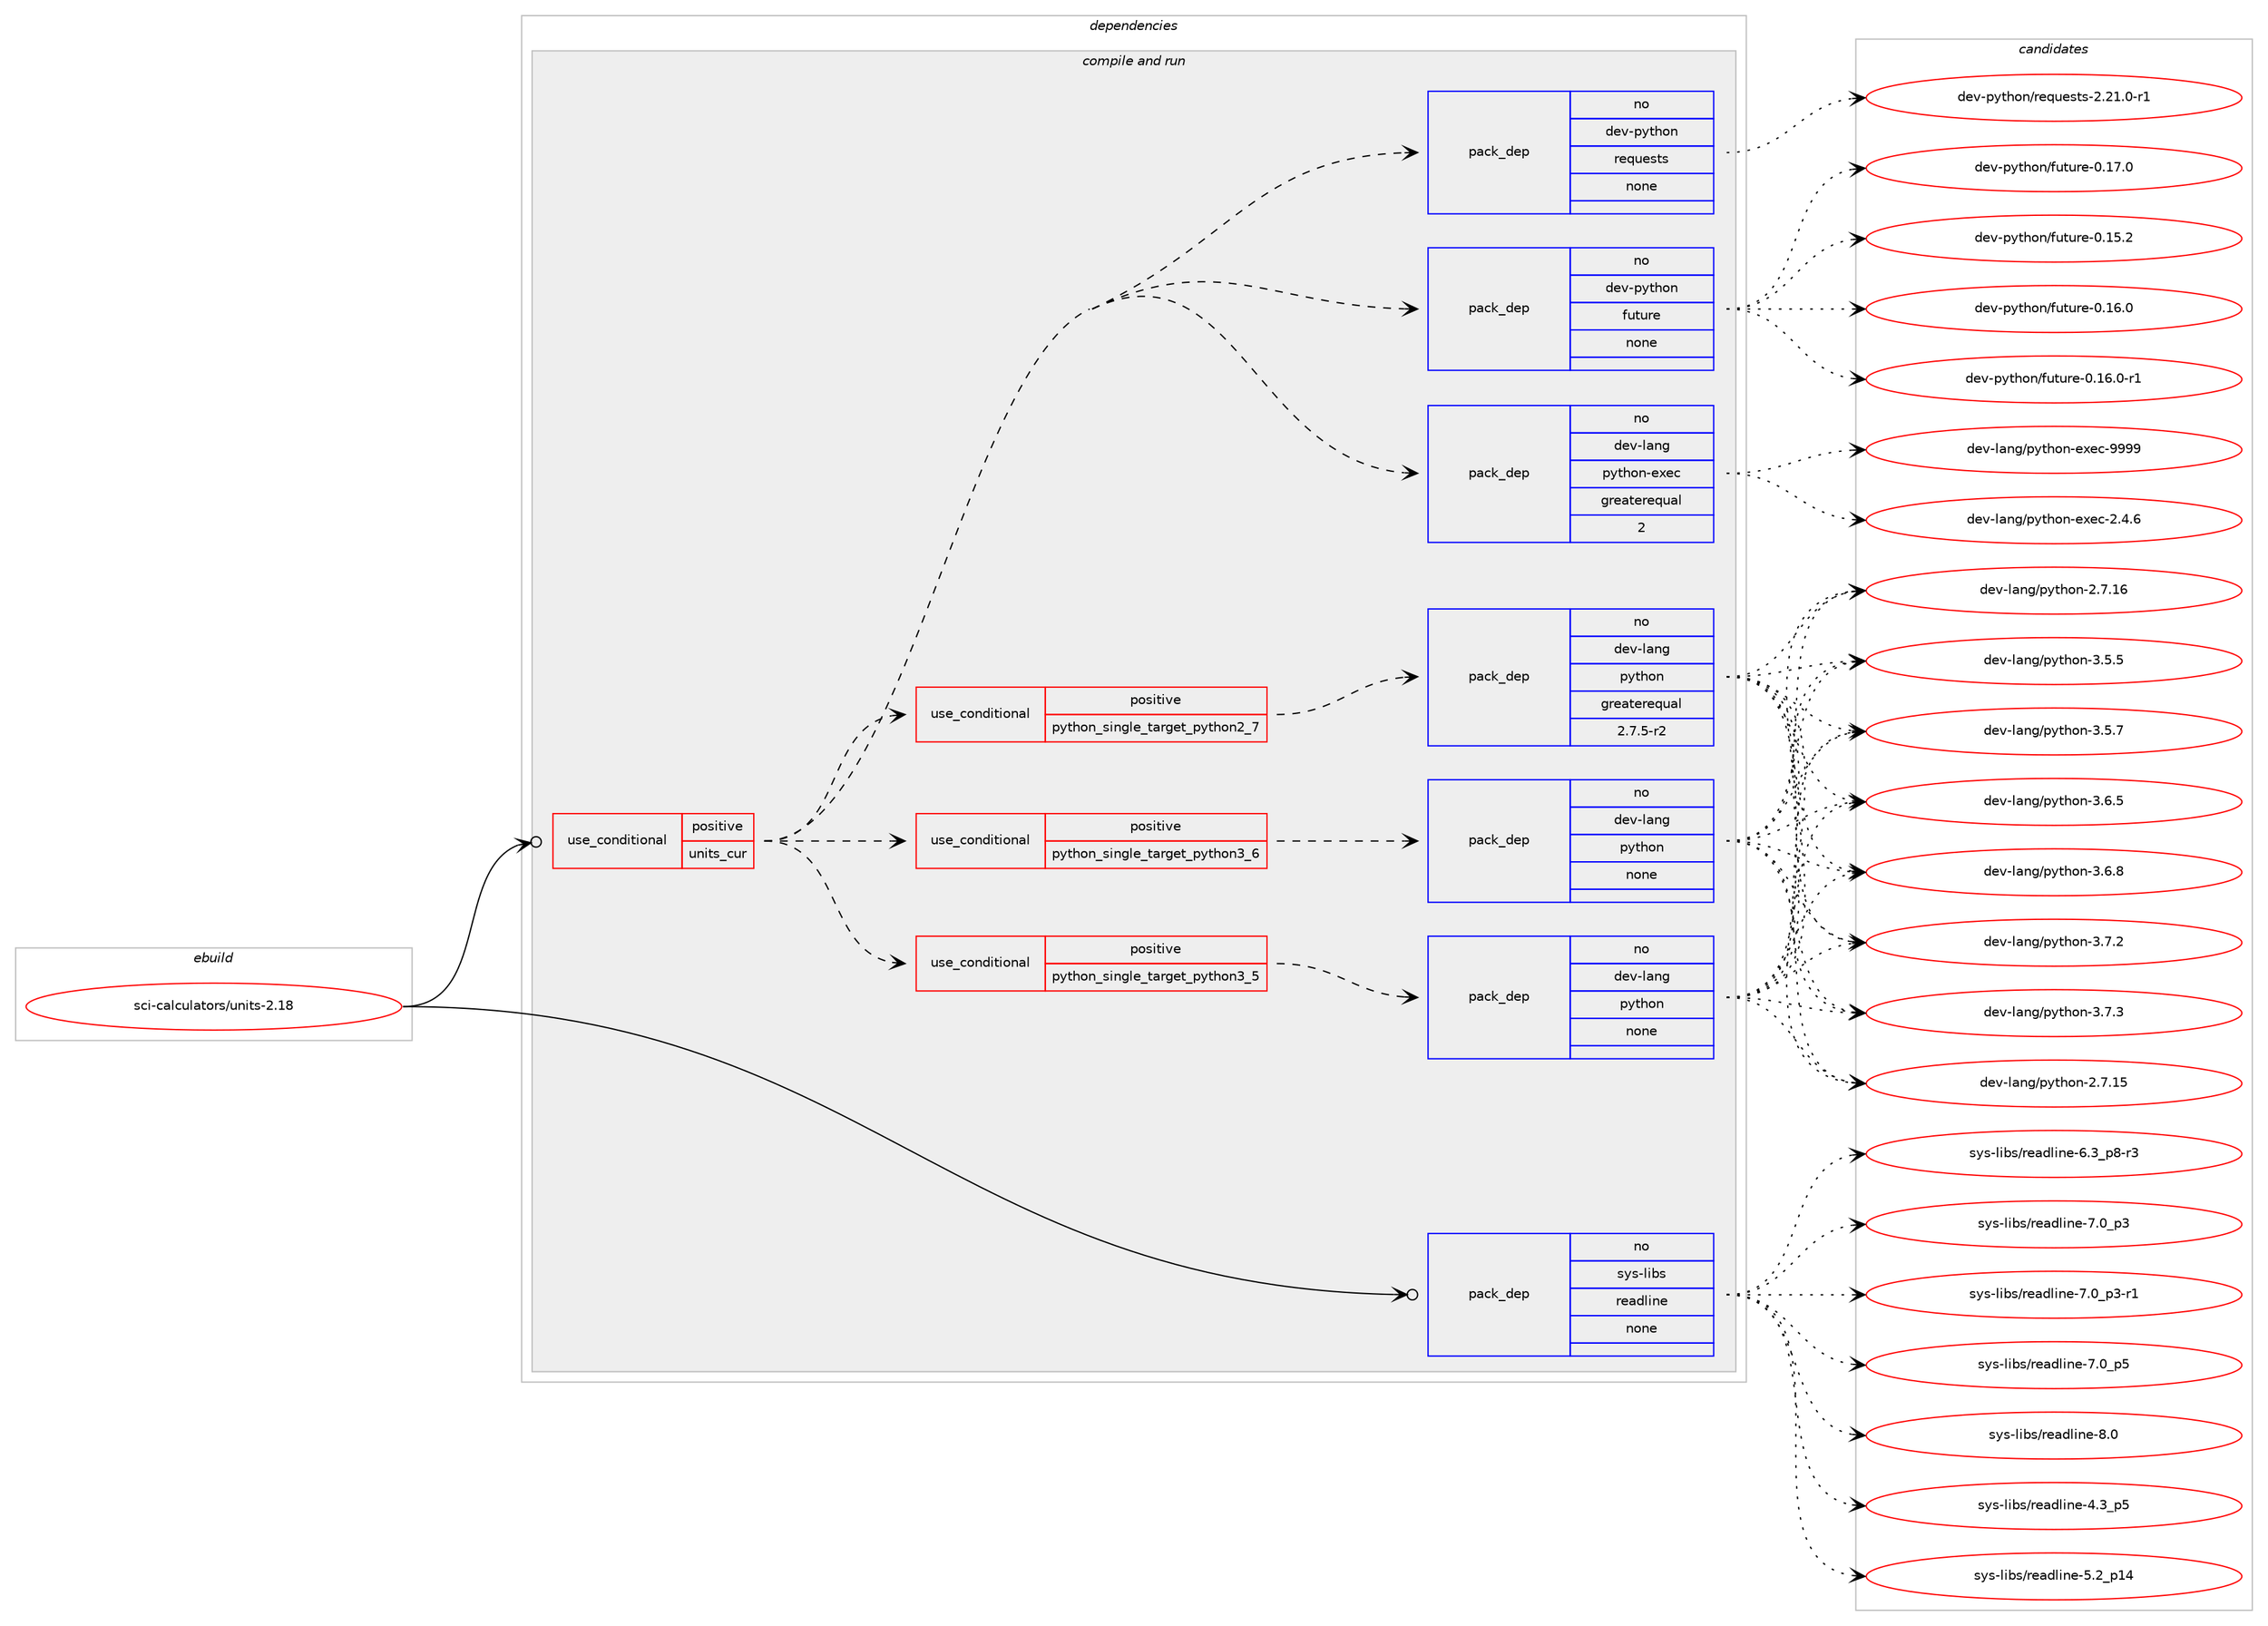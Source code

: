 digraph prolog {

# *************
# Graph options
# *************

newrank=true;
concentrate=true;
compound=true;
graph [rankdir=LR,fontname=Helvetica,fontsize=10,ranksep=1.5];#, ranksep=2.5, nodesep=0.2];
edge  [arrowhead=vee];
node  [fontname=Helvetica,fontsize=10];

# **********
# The ebuild
# **********

subgraph cluster_leftcol {
color=gray;
rank=same;
label=<<i>ebuild</i>>;
id [label="sci-calculators/units-2.18", color=red, width=4, href="../sci-calculators/units-2.18.svg"];
}

# ****************
# The dependencies
# ****************

subgraph cluster_midcol {
color=gray;
label=<<i>dependencies</i>>;
subgraph cluster_compile {
fillcolor="#eeeeee";
style=filled;
label=<<i>compile</i>>;
}
subgraph cluster_compileandrun {
fillcolor="#eeeeee";
style=filled;
label=<<i>compile and run</i>>;
subgraph cond1257 {
dependency4936 [label=<<TABLE BORDER="0" CELLBORDER="1" CELLSPACING="0" CELLPADDING="4"><TR><TD ROWSPAN="3" CELLPADDING="10">use_conditional</TD></TR><TR><TD>positive</TD></TR><TR><TD>units_cur</TD></TR></TABLE>>, shape=none, color=red];
subgraph cond1258 {
dependency4937 [label=<<TABLE BORDER="0" CELLBORDER="1" CELLSPACING="0" CELLPADDING="4"><TR><TD ROWSPAN="3" CELLPADDING="10">use_conditional</TD></TR><TR><TD>positive</TD></TR><TR><TD>python_single_target_python2_7</TD></TR></TABLE>>, shape=none, color=red];
subgraph pack3600 {
dependency4938 [label=<<TABLE BORDER="0" CELLBORDER="1" CELLSPACING="0" CELLPADDING="4" WIDTH="220"><TR><TD ROWSPAN="6" CELLPADDING="30">pack_dep</TD></TR><TR><TD WIDTH="110">no</TD></TR><TR><TD>dev-lang</TD></TR><TR><TD>python</TD></TR><TR><TD>greaterequal</TD></TR><TR><TD>2.7.5-r2</TD></TR></TABLE>>, shape=none, color=blue];
}
dependency4937:e -> dependency4938:w [weight=20,style="dashed",arrowhead="vee"];
}
dependency4936:e -> dependency4937:w [weight=20,style="dashed",arrowhead="vee"];
subgraph cond1259 {
dependency4939 [label=<<TABLE BORDER="0" CELLBORDER="1" CELLSPACING="0" CELLPADDING="4"><TR><TD ROWSPAN="3" CELLPADDING="10">use_conditional</TD></TR><TR><TD>positive</TD></TR><TR><TD>python_single_target_python3_5</TD></TR></TABLE>>, shape=none, color=red];
subgraph pack3601 {
dependency4940 [label=<<TABLE BORDER="0" CELLBORDER="1" CELLSPACING="0" CELLPADDING="4" WIDTH="220"><TR><TD ROWSPAN="6" CELLPADDING="30">pack_dep</TD></TR><TR><TD WIDTH="110">no</TD></TR><TR><TD>dev-lang</TD></TR><TR><TD>python</TD></TR><TR><TD>none</TD></TR><TR><TD></TD></TR></TABLE>>, shape=none, color=blue];
}
dependency4939:e -> dependency4940:w [weight=20,style="dashed",arrowhead="vee"];
}
dependency4936:e -> dependency4939:w [weight=20,style="dashed",arrowhead="vee"];
subgraph cond1260 {
dependency4941 [label=<<TABLE BORDER="0" CELLBORDER="1" CELLSPACING="0" CELLPADDING="4"><TR><TD ROWSPAN="3" CELLPADDING="10">use_conditional</TD></TR><TR><TD>positive</TD></TR><TR><TD>python_single_target_python3_6</TD></TR></TABLE>>, shape=none, color=red];
subgraph pack3602 {
dependency4942 [label=<<TABLE BORDER="0" CELLBORDER="1" CELLSPACING="0" CELLPADDING="4" WIDTH="220"><TR><TD ROWSPAN="6" CELLPADDING="30">pack_dep</TD></TR><TR><TD WIDTH="110">no</TD></TR><TR><TD>dev-lang</TD></TR><TR><TD>python</TD></TR><TR><TD>none</TD></TR><TR><TD></TD></TR></TABLE>>, shape=none, color=blue];
}
dependency4941:e -> dependency4942:w [weight=20,style="dashed",arrowhead="vee"];
}
dependency4936:e -> dependency4941:w [weight=20,style="dashed",arrowhead="vee"];
subgraph pack3603 {
dependency4943 [label=<<TABLE BORDER="0" CELLBORDER="1" CELLSPACING="0" CELLPADDING="4" WIDTH="220"><TR><TD ROWSPAN="6" CELLPADDING="30">pack_dep</TD></TR><TR><TD WIDTH="110">no</TD></TR><TR><TD>dev-lang</TD></TR><TR><TD>python-exec</TD></TR><TR><TD>greaterequal</TD></TR><TR><TD>2</TD></TR></TABLE>>, shape=none, color=blue];
}
dependency4936:e -> dependency4943:w [weight=20,style="dashed",arrowhead="vee"];
subgraph pack3604 {
dependency4944 [label=<<TABLE BORDER="0" CELLBORDER="1" CELLSPACING="0" CELLPADDING="4" WIDTH="220"><TR><TD ROWSPAN="6" CELLPADDING="30">pack_dep</TD></TR><TR><TD WIDTH="110">no</TD></TR><TR><TD>dev-python</TD></TR><TR><TD>future</TD></TR><TR><TD>none</TD></TR><TR><TD></TD></TR></TABLE>>, shape=none, color=blue];
}
dependency4936:e -> dependency4944:w [weight=20,style="dashed",arrowhead="vee"];
subgraph pack3605 {
dependency4945 [label=<<TABLE BORDER="0" CELLBORDER="1" CELLSPACING="0" CELLPADDING="4" WIDTH="220"><TR><TD ROWSPAN="6" CELLPADDING="30">pack_dep</TD></TR><TR><TD WIDTH="110">no</TD></TR><TR><TD>dev-python</TD></TR><TR><TD>requests</TD></TR><TR><TD>none</TD></TR><TR><TD></TD></TR></TABLE>>, shape=none, color=blue];
}
dependency4936:e -> dependency4945:w [weight=20,style="dashed",arrowhead="vee"];
}
id:e -> dependency4936:w [weight=20,style="solid",arrowhead="odotvee"];
subgraph pack3606 {
dependency4946 [label=<<TABLE BORDER="0" CELLBORDER="1" CELLSPACING="0" CELLPADDING="4" WIDTH="220"><TR><TD ROWSPAN="6" CELLPADDING="30">pack_dep</TD></TR><TR><TD WIDTH="110">no</TD></TR><TR><TD>sys-libs</TD></TR><TR><TD>readline</TD></TR><TR><TD>none</TD></TR><TR><TD></TD></TR></TABLE>>, shape=none, color=blue];
}
id:e -> dependency4946:w [weight=20,style="solid",arrowhead="odotvee"];
}
subgraph cluster_run {
fillcolor="#eeeeee";
style=filled;
label=<<i>run</i>>;
}
}

# **************
# The candidates
# **************

subgraph cluster_choices {
rank=same;
color=gray;
label=<<i>candidates</i>>;

subgraph choice3600 {
color=black;
nodesep=1;
choice10010111845108971101034711212111610411111045504655464953 [label="dev-lang/python-2.7.15", color=red, width=4,href="../dev-lang/python-2.7.15.svg"];
choice10010111845108971101034711212111610411111045504655464954 [label="dev-lang/python-2.7.16", color=red, width=4,href="../dev-lang/python-2.7.16.svg"];
choice100101118451089711010347112121116104111110455146534653 [label="dev-lang/python-3.5.5", color=red, width=4,href="../dev-lang/python-3.5.5.svg"];
choice100101118451089711010347112121116104111110455146534655 [label="dev-lang/python-3.5.7", color=red, width=4,href="../dev-lang/python-3.5.7.svg"];
choice100101118451089711010347112121116104111110455146544653 [label="dev-lang/python-3.6.5", color=red, width=4,href="../dev-lang/python-3.6.5.svg"];
choice100101118451089711010347112121116104111110455146544656 [label="dev-lang/python-3.6.8", color=red, width=4,href="../dev-lang/python-3.6.8.svg"];
choice100101118451089711010347112121116104111110455146554650 [label="dev-lang/python-3.7.2", color=red, width=4,href="../dev-lang/python-3.7.2.svg"];
choice100101118451089711010347112121116104111110455146554651 [label="dev-lang/python-3.7.3", color=red, width=4,href="../dev-lang/python-3.7.3.svg"];
dependency4938:e -> choice10010111845108971101034711212111610411111045504655464953:w [style=dotted,weight="100"];
dependency4938:e -> choice10010111845108971101034711212111610411111045504655464954:w [style=dotted,weight="100"];
dependency4938:e -> choice100101118451089711010347112121116104111110455146534653:w [style=dotted,weight="100"];
dependency4938:e -> choice100101118451089711010347112121116104111110455146534655:w [style=dotted,weight="100"];
dependency4938:e -> choice100101118451089711010347112121116104111110455146544653:w [style=dotted,weight="100"];
dependency4938:e -> choice100101118451089711010347112121116104111110455146544656:w [style=dotted,weight="100"];
dependency4938:e -> choice100101118451089711010347112121116104111110455146554650:w [style=dotted,weight="100"];
dependency4938:e -> choice100101118451089711010347112121116104111110455146554651:w [style=dotted,weight="100"];
}
subgraph choice3601 {
color=black;
nodesep=1;
choice10010111845108971101034711212111610411111045504655464953 [label="dev-lang/python-2.7.15", color=red, width=4,href="../dev-lang/python-2.7.15.svg"];
choice10010111845108971101034711212111610411111045504655464954 [label="dev-lang/python-2.7.16", color=red, width=4,href="../dev-lang/python-2.7.16.svg"];
choice100101118451089711010347112121116104111110455146534653 [label="dev-lang/python-3.5.5", color=red, width=4,href="../dev-lang/python-3.5.5.svg"];
choice100101118451089711010347112121116104111110455146534655 [label="dev-lang/python-3.5.7", color=red, width=4,href="../dev-lang/python-3.5.7.svg"];
choice100101118451089711010347112121116104111110455146544653 [label="dev-lang/python-3.6.5", color=red, width=4,href="../dev-lang/python-3.6.5.svg"];
choice100101118451089711010347112121116104111110455146544656 [label="dev-lang/python-3.6.8", color=red, width=4,href="../dev-lang/python-3.6.8.svg"];
choice100101118451089711010347112121116104111110455146554650 [label="dev-lang/python-3.7.2", color=red, width=4,href="../dev-lang/python-3.7.2.svg"];
choice100101118451089711010347112121116104111110455146554651 [label="dev-lang/python-3.7.3", color=red, width=4,href="../dev-lang/python-3.7.3.svg"];
dependency4940:e -> choice10010111845108971101034711212111610411111045504655464953:w [style=dotted,weight="100"];
dependency4940:e -> choice10010111845108971101034711212111610411111045504655464954:w [style=dotted,weight="100"];
dependency4940:e -> choice100101118451089711010347112121116104111110455146534653:w [style=dotted,weight="100"];
dependency4940:e -> choice100101118451089711010347112121116104111110455146534655:w [style=dotted,weight="100"];
dependency4940:e -> choice100101118451089711010347112121116104111110455146544653:w [style=dotted,weight="100"];
dependency4940:e -> choice100101118451089711010347112121116104111110455146544656:w [style=dotted,weight="100"];
dependency4940:e -> choice100101118451089711010347112121116104111110455146554650:w [style=dotted,weight="100"];
dependency4940:e -> choice100101118451089711010347112121116104111110455146554651:w [style=dotted,weight="100"];
}
subgraph choice3602 {
color=black;
nodesep=1;
choice10010111845108971101034711212111610411111045504655464953 [label="dev-lang/python-2.7.15", color=red, width=4,href="../dev-lang/python-2.7.15.svg"];
choice10010111845108971101034711212111610411111045504655464954 [label="dev-lang/python-2.7.16", color=red, width=4,href="../dev-lang/python-2.7.16.svg"];
choice100101118451089711010347112121116104111110455146534653 [label="dev-lang/python-3.5.5", color=red, width=4,href="../dev-lang/python-3.5.5.svg"];
choice100101118451089711010347112121116104111110455146534655 [label="dev-lang/python-3.5.7", color=red, width=4,href="../dev-lang/python-3.5.7.svg"];
choice100101118451089711010347112121116104111110455146544653 [label="dev-lang/python-3.6.5", color=red, width=4,href="../dev-lang/python-3.6.5.svg"];
choice100101118451089711010347112121116104111110455146544656 [label="dev-lang/python-3.6.8", color=red, width=4,href="../dev-lang/python-3.6.8.svg"];
choice100101118451089711010347112121116104111110455146554650 [label="dev-lang/python-3.7.2", color=red, width=4,href="../dev-lang/python-3.7.2.svg"];
choice100101118451089711010347112121116104111110455146554651 [label="dev-lang/python-3.7.3", color=red, width=4,href="../dev-lang/python-3.7.3.svg"];
dependency4942:e -> choice10010111845108971101034711212111610411111045504655464953:w [style=dotted,weight="100"];
dependency4942:e -> choice10010111845108971101034711212111610411111045504655464954:w [style=dotted,weight="100"];
dependency4942:e -> choice100101118451089711010347112121116104111110455146534653:w [style=dotted,weight="100"];
dependency4942:e -> choice100101118451089711010347112121116104111110455146534655:w [style=dotted,weight="100"];
dependency4942:e -> choice100101118451089711010347112121116104111110455146544653:w [style=dotted,weight="100"];
dependency4942:e -> choice100101118451089711010347112121116104111110455146544656:w [style=dotted,weight="100"];
dependency4942:e -> choice100101118451089711010347112121116104111110455146554650:w [style=dotted,weight="100"];
dependency4942:e -> choice100101118451089711010347112121116104111110455146554651:w [style=dotted,weight="100"];
}
subgraph choice3603 {
color=black;
nodesep=1;
choice1001011184510897110103471121211161041111104510112010199455046524654 [label="dev-lang/python-exec-2.4.6", color=red, width=4,href="../dev-lang/python-exec-2.4.6.svg"];
choice10010111845108971101034711212111610411111045101120101994557575757 [label="dev-lang/python-exec-9999", color=red, width=4,href="../dev-lang/python-exec-9999.svg"];
dependency4943:e -> choice1001011184510897110103471121211161041111104510112010199455046524654:w [style=dotted,weight="100"];
dependency4943:e -> choice10010111845108971101034711212111610411111045101120101994557575757:w [style=dotted,weight="100"];
}
subgraph choice3604 {
color=black;
nodesep=1;
choice100101118451121211161041111104710211711611711410145484649534650 [label="dev-python/future-0.15.2", color=red, width=4,href="../dev-python/future-0.15.2.svg"];
choice100101118451121211161041111104710211711611711410145484649544648 [label="dev-python/future-0.16.0", color=red, width=4,href="../dev-python/future-0.16.0.svg"];
choice1001011184511212111610411111047102117116117114101454846495446484511449 [label="dev-python/future-0.16.0-r1", color=red, width=4,href="../dev-python/future-0.16.0-r1.svg"];
choice100101118451121211161041111104710211711611711410145484649554648 [label="dev-python/future-0.17.0", color=red, width=4,href="../dev-python/future-0.17.0.svg"];
dependency4944:e -> choice100101118451121211161041111104710211711611711410145484649534650:w [style=dotted,weight="100"];
dependency4944:e -> choice100101118451121211161041111104710211711611711410145484649544648:w [style=dotted,weight="100"];
dependency4944:e -> choice1001011184511212111610411111047102117116117114101454846495446484511449:w [style=dotted,weight="100"];
dependency4944:e -> choice100101118451121211161041111104710211711611711410145484649554648:w [style=dotted,weight="100"];
}
subgraph choice3605 {
color=black;
nodesep=1;
choice1001011184511212111610411111047114101113117101115116115455046504946484511449 [label="dev-python/requests-2.21.0-r1", color=red, width=4,href="../dev-python/requests-2.21.0-r1.svg"];
dependency4945:e -> choice1001011184511212111610411111047114101113117101115116115455046504946484511449:w [style=dotted,weight="100"];
}
subgraph choice3606 {
color=black;
nodesep=1;
choice11512111545108105981154711410197100108105110101455246519511253 [label="sys-libs/readline-4.3_p5", color=red, width=4,href="../sys-libs/readline-4.3_p5.svg"];
choice1151211154510810598115471141019710010810511010145534650951124952 [label="sys-libs/readline-5.2_p14", color=red, width=4,href="../sys-libs/readline-5.2_p14.svg"];
choice115121115451081059811547114101971001081051101014554465195112564511451 [label="sys-libs/readline-6.3_p8-r3", color=red, width=4,href="../sys-libs/readline-6.3_p8-r3.svg"];
choice11512111545108105981154711410197100108105110101455546489511251 [label="sys-libs/readline-7.0_p3", color=red, width=4,href="../sys-libs/readline-7.0_p3.svg"];
choice115121115451081059811547114101971001081051101014555464895112514511449 [label="sys-libs/readline-7.0_p3-r1", color=red, width=4,href="../sys-libs/readline-7.0_p3-r1.svg"];
choice11512111545108105981154711410197100108105110101455546489511253 [label="sys-libs/readline-7.0_p5", color=red, width=4,href="../sys-libs/readline-7.0_p5.svg"];
choice1151211154510810598115471141019710010810511010145564648 [label="sys-libs/readline-8.0", color=red, width=4,href="../sys-libs/readline-8.0.svg"];
dependency4946:e -> choice11512111545108105981154711410197100108105110101455246519511253:w [style=dotted,weight="100"];
dependency4946:e -> choice1151211154510810598115471141019710010810511010145534650951124952:w [style=dotted,weight="100"];
dependency4946:e -> choice115121115451081059811547114101971001081051101014554465195112564511451:w [style=dotted,weight="100"];
dependency4946:e -> choice11512111545108105981154711410197100108105110101455546489511251:w [style=dotted,weight="100"];
dependency4946:e -> choice115121115451081059811547114101971001081051101014555464895112514511449:w [style=dotted,weight="100"];
dependency4946:e -> choice11512111545108105981154711410197100108105110101455546489511253:w [style=dotted,weight="100"];
dependency4946:e -> choice1151211154510810598115471141019710010810511010145564648:w [style=dotted,weight="100"];
}
}

}

